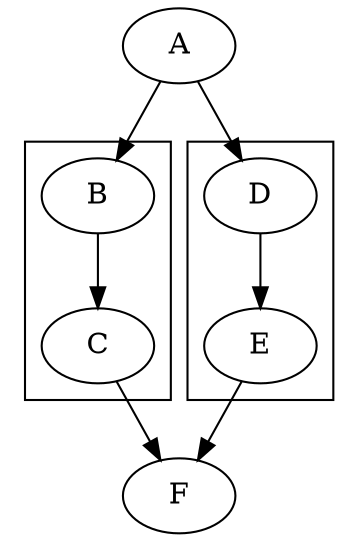 digraph {
    A;
    F;
    subgraph cluster1 {
        B;
        C;
    }
    subgraph cluster2 {
        D;
        E;
    }
    A -> B -> C -> F;
    A -> D -> E -> F;
}
